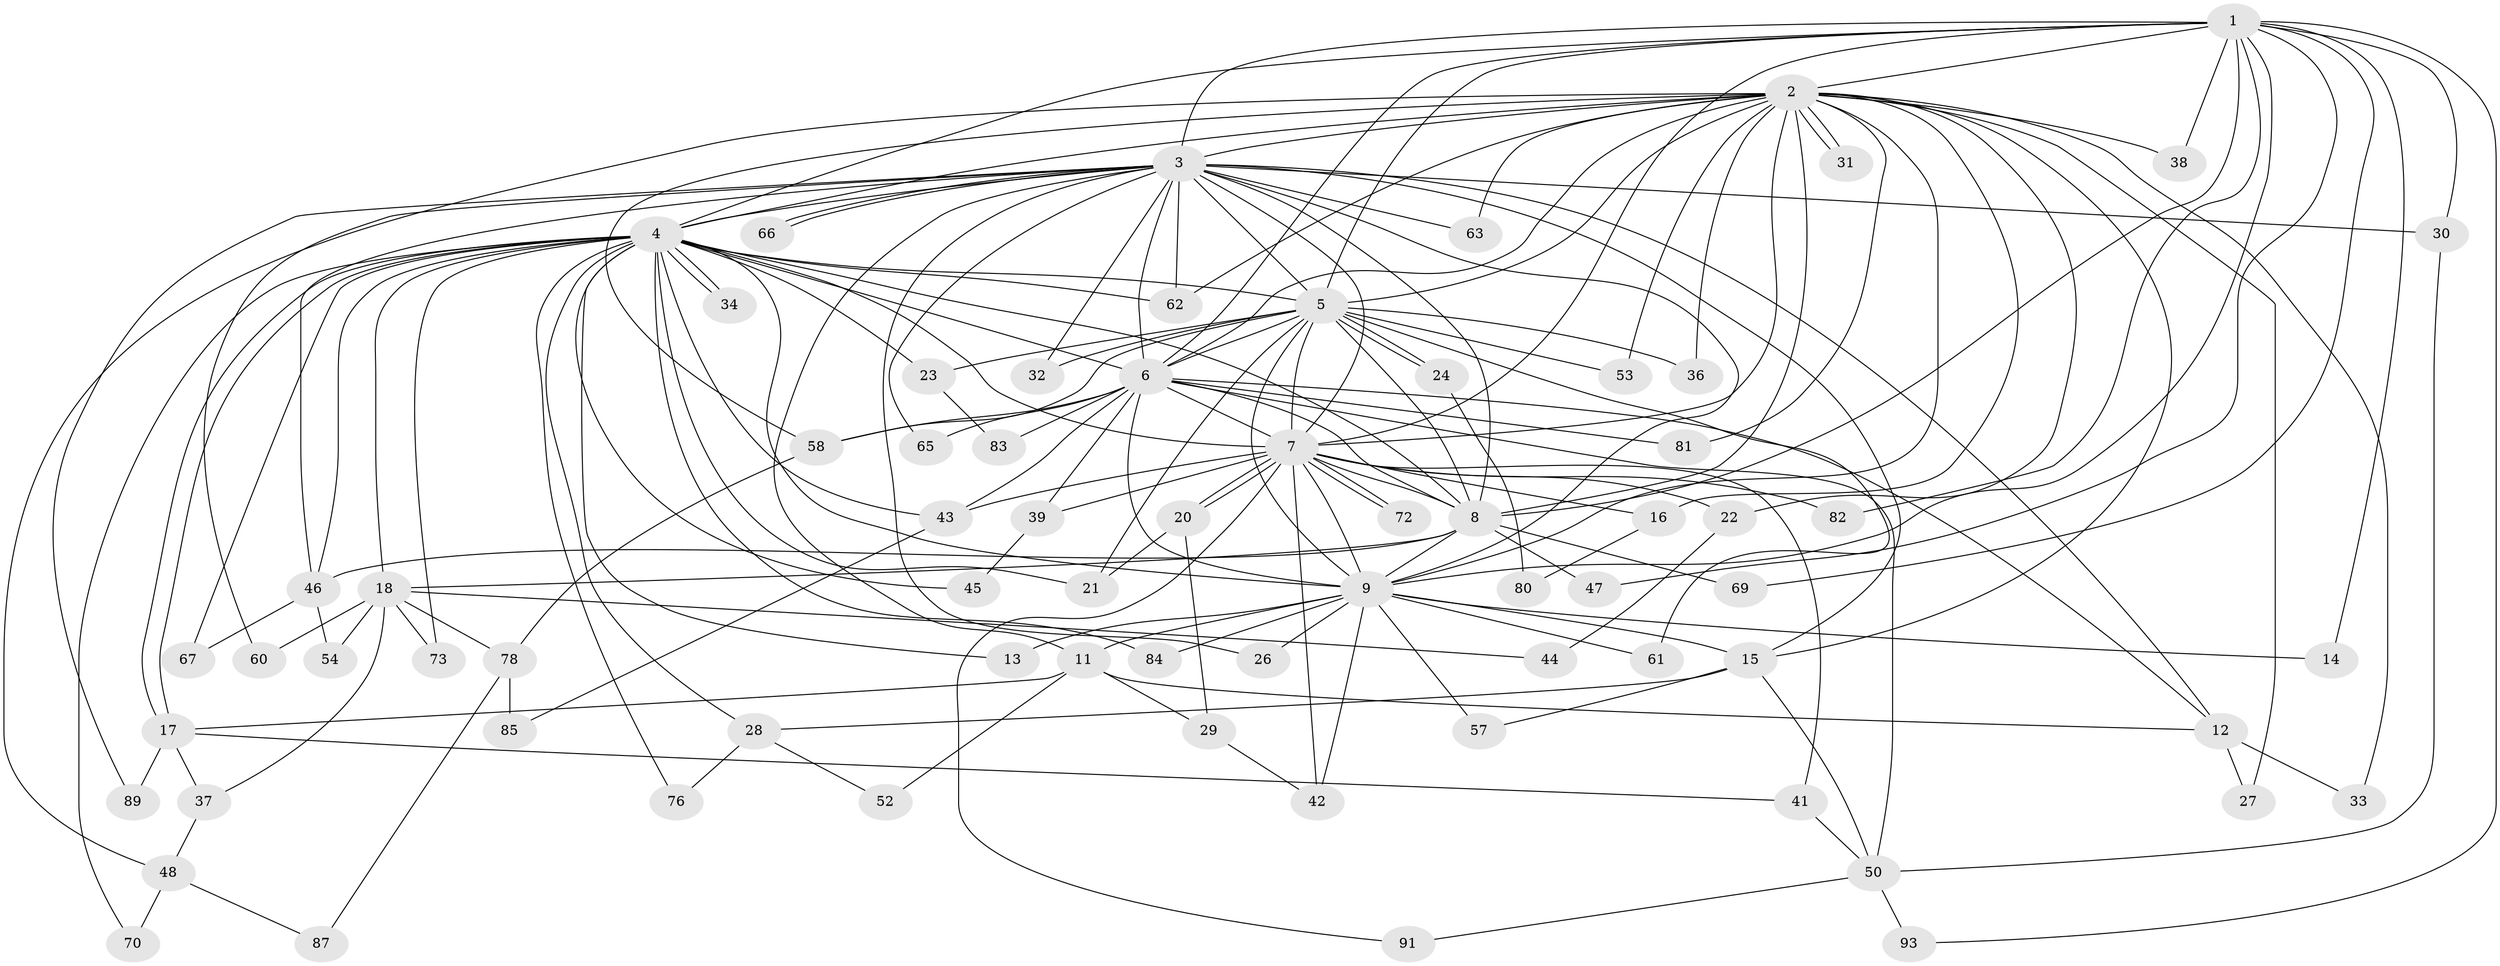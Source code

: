 // Generated by graph-tools (version 1.1) at 2025/51/02/27/25 19:51:45]
// undirected, 72 vertices, 173 edges
graph export_dot {
graph [start="1"]
  node [color=gray90,style=filled];
  1 [super="+35"];
  2 [super="+94"];
  3 [super="+55"];
  4 [super="+64"];
  5 [super="+10"];
  6 [super="+19"];
  7 [super="+92"];
  8 [super="+51"];
  9 [super="+90"];
  11;
  12 [super="+56"];
  13;
  14;
  15 [super="+74"];
  16;
  17 [super="+40"];
  18 [super="+59"];
  20 [super="+75"];
  21;
  22;
  23;
  24 [super="+25"];
  26;
  27;
  28;
  29;
  30 [super="+88"];
  31;
  32;
  33;
  34;
  36;
  37;
  38;
  39;
  41;
  42 [super="+86"];
  43 [super="+49"];
  44;
  45;
  46 [super="+79"];
  47;
  48;
  50 [super="+77"];
  52;
  53;
  54;
  57;
  58 [super="+71"];
  60;
  61;
  62 [super="+68"];
  63;
  65;
  66;
  67;
  69;
  70;
  72;
  73;
  76;
  78;
  80;
  81;
  82;
  83;
  84;
  85;
  87;
  89;
  91;
  93;
  1 -- 2;
  1 -- 3;
  1 -- 4;
  1 -- 5 [weight=2];
  1 -- 6;
  1 -- 7;
  1 -- 8;
  1 -- 9;
  1 -- 14;
  1 -- 30 [weight=2];
  1 -- 38;
  1 -- 47;
  1 -- 69;
  1 -- 82;
  1 -- 93;
  2 -- 3;
  2 -- 4;
  2 -- 5 [weight=2];
  2 -- 6;
  2 -- 7;
  2 -- 8;
  2 -- 9 [weight=2];
  2 -- 15;
  2 -- 16;
  2 -- 22;
  2 -- 27;
  2 -- 31;
  2 -- 31;
  2 -- 33;
  2 -- 36;
  2 -- 38;
  2 -- 48;
  2 -- 53;
  2 -- 63;
  2 -- 81;
  2 -- 58;
  2 -- 62;
  3 -- 4;
  3 -- 5 [weight=3];
  3 -- 6;
  3 -- 7 [weight=2];
  3 -- 8 [weight=2];
  3 -- 9;
  3 -- 11;
  3 -- 12;
  3 -- 26;
  3 -- 30;
  3 -- 32;
  3 -- 60;
  3 -- 62;
  3 -- 63;
  3 -- 65;
  3 -- 66;
  3 -- 66;
  3 -- 89;
  3 -- 15;
  3 -- 46;
  4 -- 5 [weight=2];
  4 -- 6;
  4 -- 7 [weight=2];
  4 -- 8;
  4 -- 9;
  4 -- 13;
  4 -- 17;
  4 -- 17;
  4 -- 18;
  4 -- 21;
  4 -- 23;
  4 -- 28;
  4 -- 34;
  4 -- 34;
  4 -- 45;
  4 -- 46;
  4 -- 62;
  4 -- 67;
  4 -- 70;
  4 -- 73;
  4 -- 76;
  4 -- 84;
  4 -- 43;
  5 -- 6 [weight=2];
  5 -- 7 [weight=2];
  5 -- 8 [weight=2];
  5 -- 9 [weight=2];
  5 -- 21;
  5 -- 23;
  5 -- 24;
  5 -- 24;
  5 -- 36;
  5 -- 53;
  5 -- 58;
  5 -- 61;
  5 -- 32;
  6 -- 7 [weight=2];
  6 -- 8;
  6 -- 9;
  6 -- 39;
  6 -- 43;
  6 -- 58;
  6 -- 65;
  6 -- 81;
  6 -- 83;
  6 -- 50;
  6 -- 12;
  7 -- 8;
  7 -- 9 [weight=2];
  7 -- 16;
  7 -- 20;
  7 -- 20;
  7 -- 22;
  7 -- 39;
  7 -- 41;
  7 -- 42;
  7 -- 43;
  7 -- 72;
  7 -- 72;
  7 -- 82;
  7 -- 91;
  8 -- 9;
  8 -- 18;
  8 -- 46;
  8 -- 47;
  8 -- 69;
  9 -- 11;
  9 -- 13;
  9 -- 14;
  9 -- 15;
  9 -- 26;
  9 -- 42;
  9 -- 57;
  9 -- 61;
  9 -- 84;
  11 -- 12;
  11 -- 29;
  11 -- 52;
  11 -- 17;
  12 -- 27;
  12 -- 33;
  15 -- 28;
  15 -- 50;
  15 -- 57;
  16 -- 80;
  17 -- 37;
  17 -- 89;
  17 -- 41;
  18 -- 37;
  18 -- 44;
  18 -- 54 [weight=2];
  18 -- 60;
  18 -- 73;
  18 -- 78;
  20 -- 29;
  20 -- 21;
  22 -- 44;
  23 -- 83;
  24 -- 80;
  28 -- 52;
  28 -- 76;
  29 -- 42;
  30 -- 50;
  37 -- 48;
  39 -- 45;
  41 -- 50;
  43 -- 85;
  46 -- 54;
  46 -- 67;
  48 -- 70;
  48 -- 87;
  50 -- 93;
  50 -- 91;
  58 -- 78;
  78 -- 85;
  78 -- 87;
}
